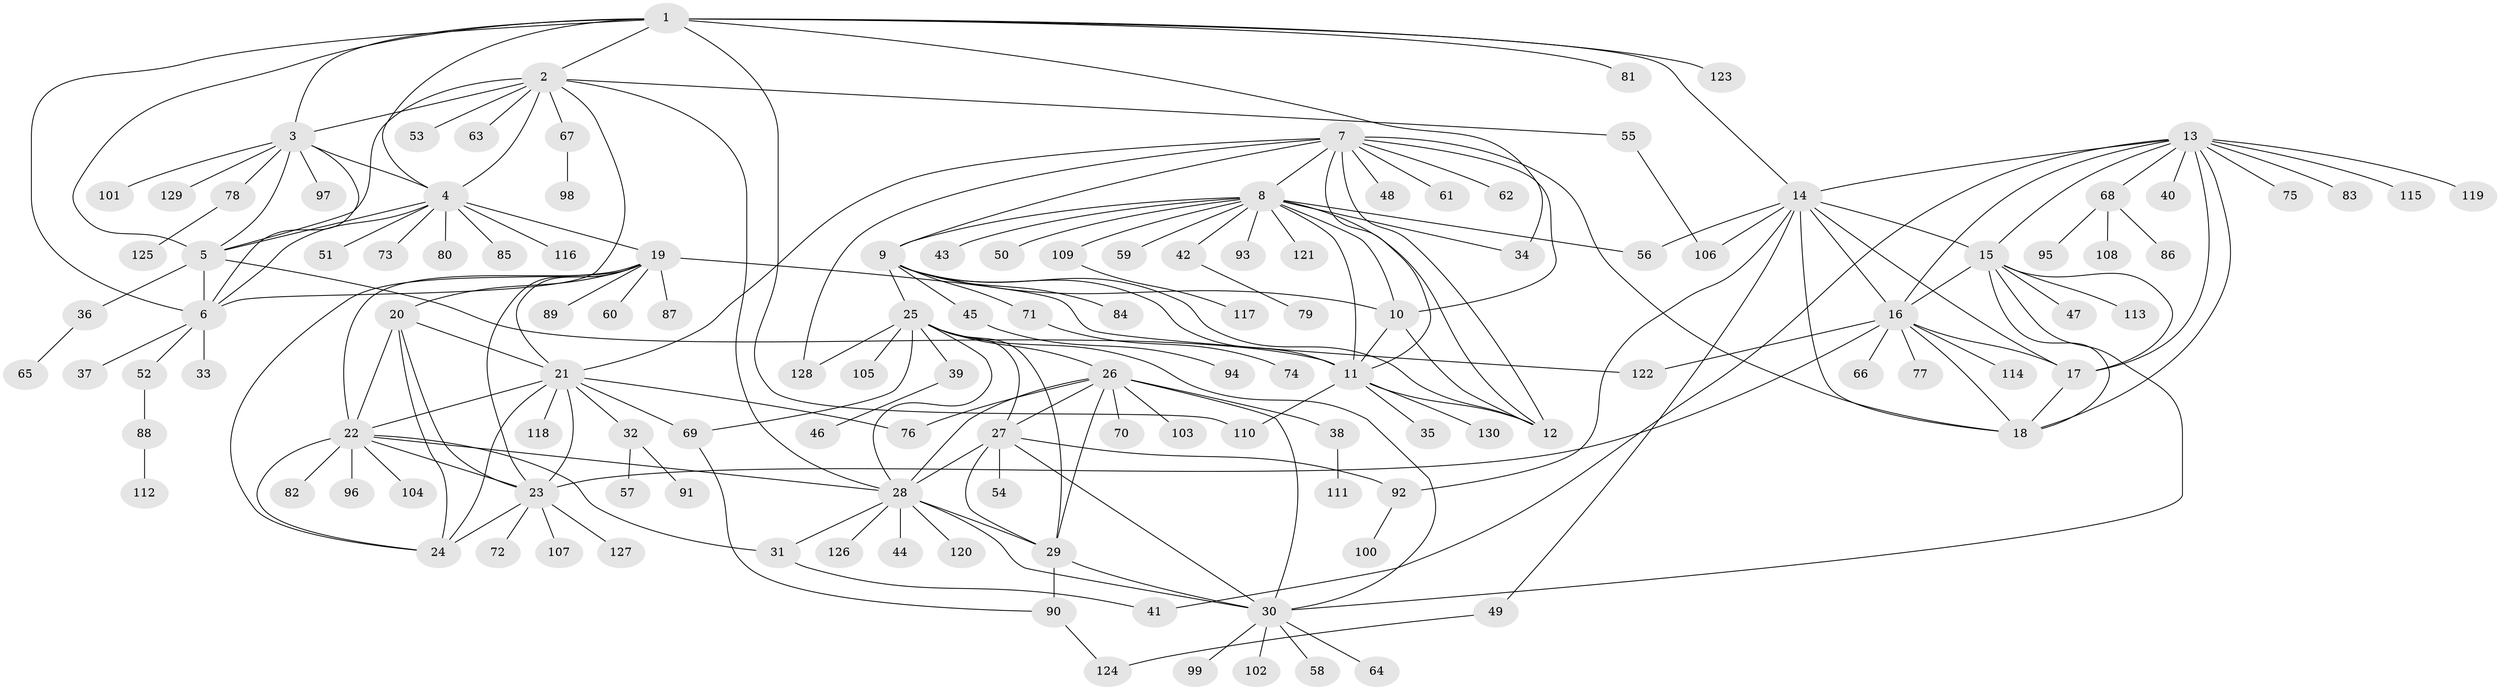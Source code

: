 // coarse degree distribution, {9: 0.08, 18: 0.01, 10: 0.02, 7: 0.03, 12: 0.01, 8: 0.05, 4: 0.03, 5: 0.01, 6: 0.01, 3: 0.02, 2: 0.13, 1: 0.6}
// Generated by graph-tools (version 1.1) at 2025/52/02/27/25 19:52:21]
// undirected, 130 vertices, 198 edges
graph export_dot {
graph [start="1"]
  node [color=gray90,style=filled];
  1;
  2;
  3;
  4;
  5;
  6;
  7;
  8;
  9;
  10;
  11;
  12;
  13;
  14;
  15;
  16;
  17;
  18;
  19;
  20;
  21;
  22;
  23;
  24;
  25;
  26;
  27;
  28;
  29;
  30;
  31;
  32;
  33;
  34;
  35;
  36;
  37;
  38;
  39;
  40;
  41;
  42;
  43;
  44;
  45;
  46;
  47;
  48;
  49;
  50;
  51;
  52;
  53;
  54;
  55;
  56;
  57;
  58;
  59;
  60;
  61;
  62;
  63;
  64;
  65;
  66;
  67;
  68;
  69;
  70;
  71;
  72;
  73;
  74;
  75;
  76;
  77;
  78;
  79;
  80;
  81;
  82;
  83;
  84;
  85;
  86;
  87;
  88;
  89;
  90;
  91;
  92;
  93;
  94;
  95;
  96;
  97;
  98;
  99;
  100;
  101;
  102;
  103;
  104;
  105;
  106;
  107;
  108;
  109;
  110;
  111;
  112;
  113;
  114;
  115;
  116;
  117;
  118;
  119;
  120;
  121;
  122;
  123;
  124;
  125;
  126;
  127;
  128;
  129;
  130;
  1 -- 2;
  1 -- 3;
  1 -- 4;
  1 -- 5;
  1 -- 6;
  1 -- 14;
  1 -- 34;
  1 -- 81;
  1 -- 110;
  1 -- 123;
  2 -- 3;
  2 -- 4;
  2 -- 5;
  2 -- 6;
  2 -- 28;
  2 -- 53;
  2 -- 55;
  2 -- 63;
  2 -- 67;
  3 -- 4;
  3 -- 5;
  3 -- 6;
  3 -- 78;
  3 -- 97;
  3 -- 101;
  3 -- 129;
  4 -- 5;
  4 -- 6;
  4 -- 19;
  4 -- 51;
  4 -- 73;
  4 -- 80;
  4 -- 85;
  4 -- 116;
  5 -- 6;
  5 -- 11;
  5 -- 36;
  6 -- 33;
  6 -- 37;
  6 -- 52;
  7 -- 8;
  7 -- 9;
  7 -- 10;
  7 -- 11;
  7 -- 12;
  7 -- 18;
  7 -- 21;
  7 -- 48;
  7 -- 61;
  7 -- 62;
  7 -- 128;
  8 -- 9;
  8 -- 10;
  8 -- 11;
  8 -- 12;
  8 -- 34;
  8 -- 42;
  8 -- 43;
  8 -- 50;
  8 -- 56;
  8 -- 59;
  8 -- 93;
  8 -- 109;
  8 -- 121;
  9 -- 10;
  9 -- 11;
  9 -- 12;
  9 -- 25;
  9 -- 45;
  9 -- 71;
  9 -- 84;
  10 -- 11;
  10 -- 12;
  11 -- 12;
  11 -- 35;
  11 -- 110;
  11 -- 130;
  13 -- 14;
  13 -- 15;
  13 -- 16;
  13 -- 17;
  13 -- 18;
  13 -- 40;
  13 -- 41;
  13 -- 68;
  13 -- 75;
  13 -- 83;
  13 -- 115;
  13 -- 119;
  14 -- 15;
  14 -- 16;
  14 -- 17;
  14 -- 18;
  14 -- 49;
  14 -- 56;
  14 -- 92;
  14 -- 106;
  15 -- 16;
  15 -- 17;
  15 -- 18;
  15 -- 30;
  15 -- 47;
  15 -- 113;
  16 -- 17;
  16 -- 18;
  16 -- 23;
  16 -- 66;
  16 -- 77;
  16 -- 114;
  16 -- 122;
  17 -- 18;
  19 -- 20;
  19 -- 21;
  19 -- 22;
  19 -- 23;
  19 -- 24;
  19 -- 60;
  19 -- 87;
  19 -- 89;
  19 -- 122;
  20 -- 21;
  20 -- 22;
  20 -- 23;
  20 -- 24;
  21 -- 22;
  21 -- 23;
  21 -- 24;
  21 -- 32;
  21 -- 69;
  21 -- 76;
  21 -- 118;
  22 -- 23;
  22 -- 24;
  22 -- 28;
  22 -- 31;
  22 -- 82;
  22 -- 96;
  22 -- 104;
  23 -- 24;
  23 -- 72;
  23 -- 107;
  23 -- 127;
  25 -- 26;
  25 -- 27;
  25 -- 28;
  25 -- 29;
  25 -- 30;
  25 -- 39;
  25 -- 69;
  25 -- 105;
  25 -- 128;
  26 -- 27;
  26 -- 28;
  26 -- 29;
  26 -- 30;
  26 -- 38;
  26 -- 70;
  26 -- 76;
  26 -- 103;
  27 -- 28;
  27 -- 29;
  27 -- 30;
  27 -- 54;
  27 -- 92;
  28 -- 29;
  28 -- 30;
  28 -- 31;
  28 -- 44;
  28 -- 120;
  28 -- 126;
  29 -- 30;
  29 -- 90;
  30 -- 58;
  30 -- 64;
  30 -- 99;
  30 -- 102;
  31 -- 41;
  32 -- 57;
  32 -- 91;
  36 -- 65;
  38 -- 111;
  39 -- 46;
  42 -- 79;
  45 -- 94;
  49 -- 124;
  52 -- 88;
  55 -- 106;
  67 -- 98;
  68 -- 86;
  68 -- 95;
  68 -- 108;
  69 -- 90;
  71 -- 74;
  78 -- 125;
  88 -- 112;
  90 -- 124;
  92 -- 100;
  109 -- 117;
}
